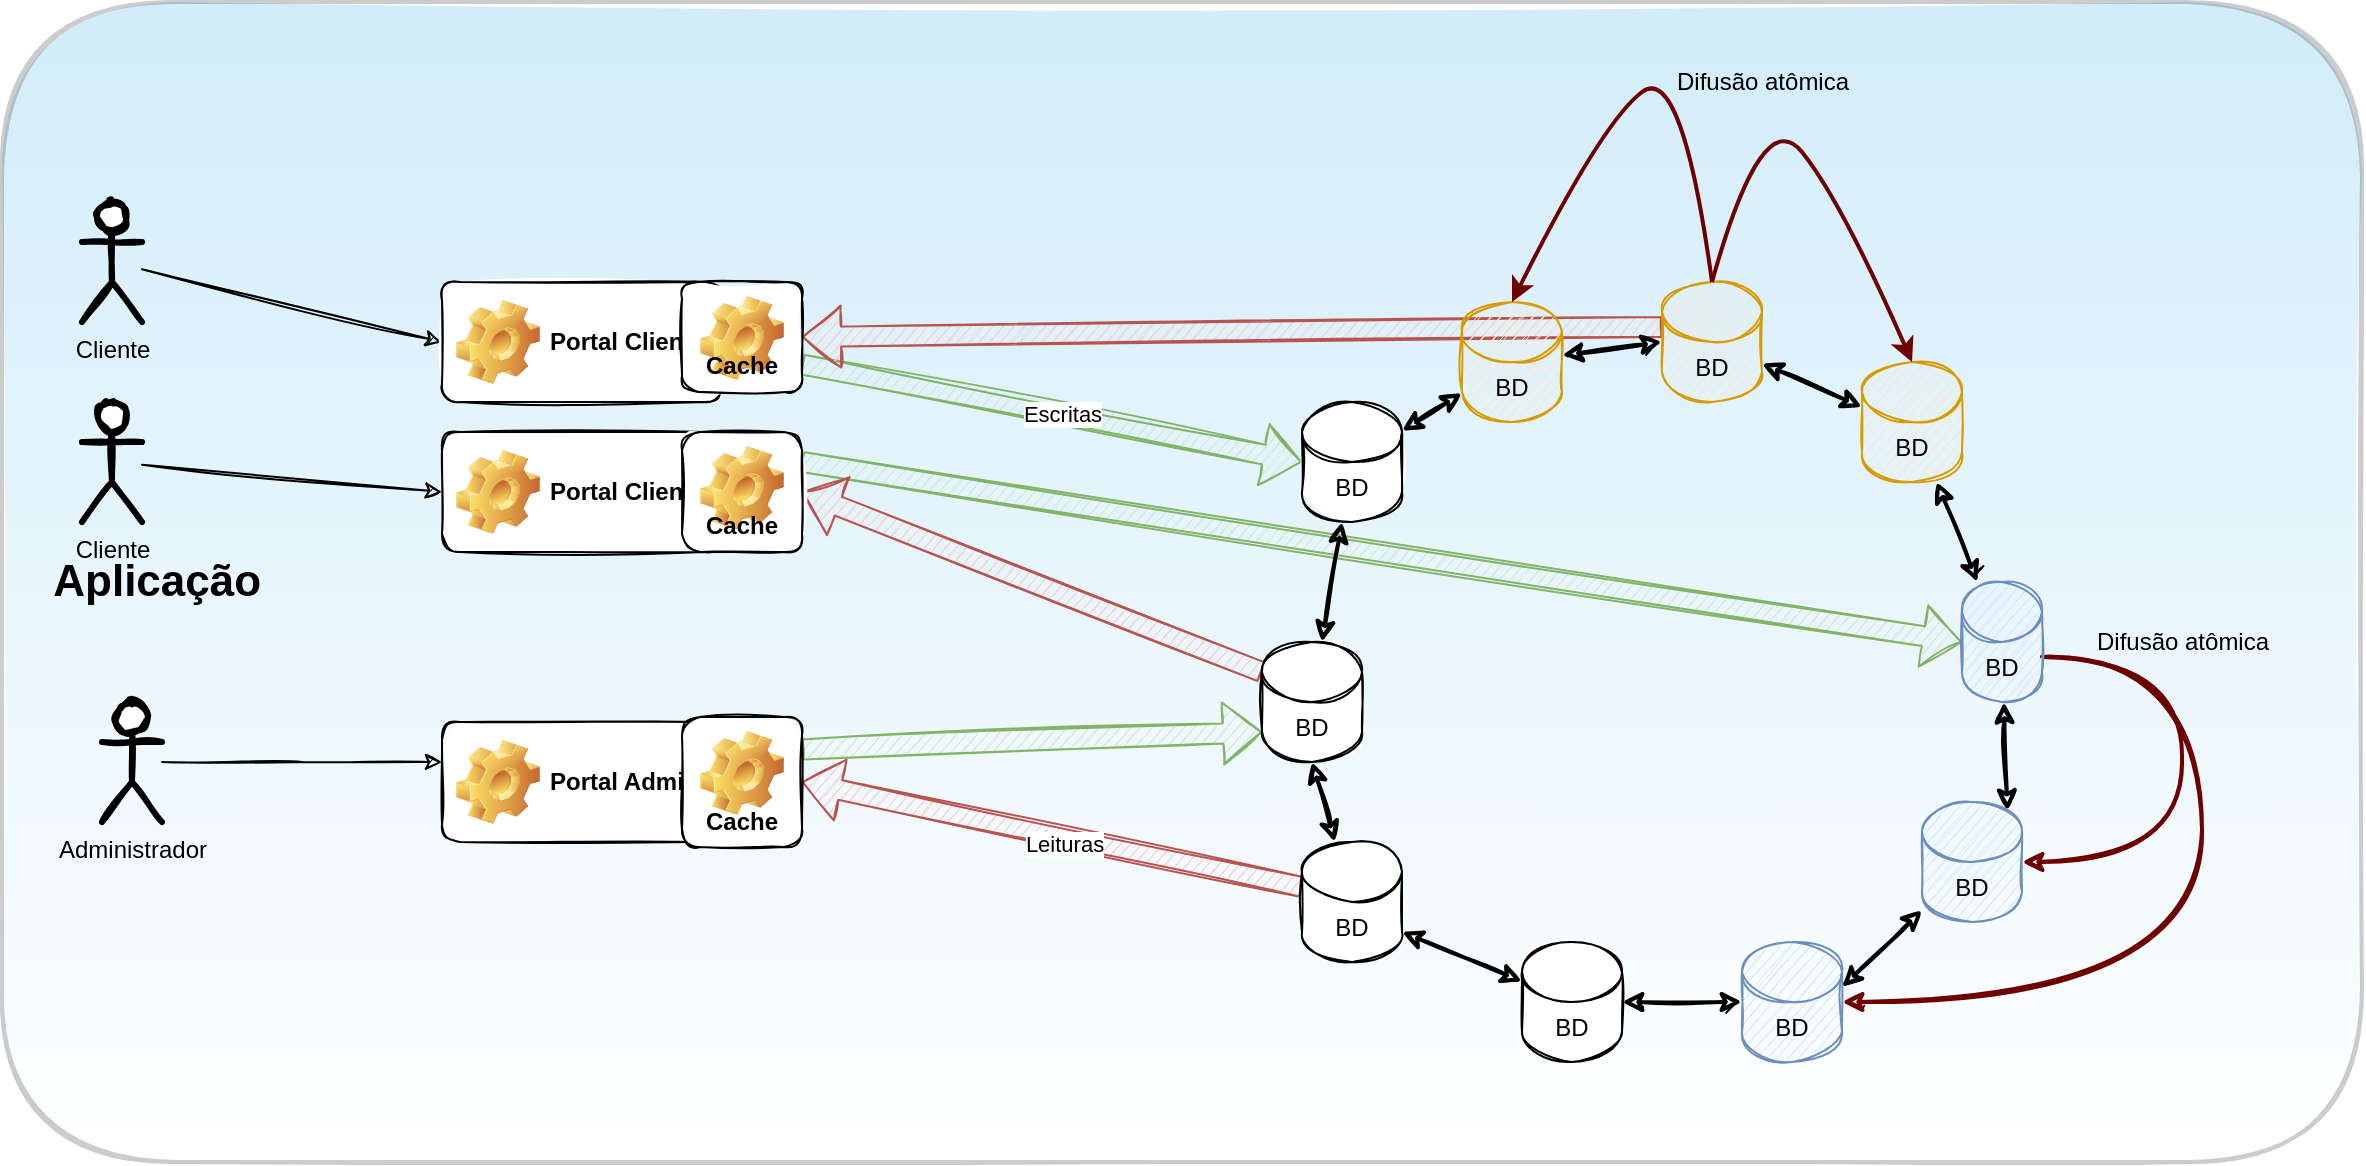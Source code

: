 <mxfile version="15.3.5" type="device" pages="4"><diagram id="hdgojOCVVJl3eMrqO72T" name="completo"><mxGraphModel dx="2916" dy="905" grid="1" gridSize="10" guides="1" tooltips="1" connect="1" arrows="1" fold="1" page="1" pageScale="1" pageWidth="850" pageHeight="1100" math="0" shadow="0"><root><mxCell id="0"/><mxCell id="1" parent="0"/><mxCell id="LrgaLFob0pyDUXB0AyNG-19" value="&lt;font style=&quot;font-size: 22px&quot;&gt;&lt;b&gt;&lt;font style=&quot;font-size: 22px&quot;&gt;&amp;nbsp; &amp;nbsp; Aplicaç&lt;/font&gt;ão&lt;/b&gt;&lt;/font&gt;" style="rounded=1;whiteSpace=wrap;html=1;strokeWidth=2;fillWeight=4;hachureGap=8;hachureAngle=45;fillColor=#1ba1e2;sketch=1;align=left;opacity=20;gradientColor=#ffffff;" parent="1" vertex="1"><mxGeometry x="-20" y="70" width="1180" height="580" as="geometry"/></mxCell><mxCell id="3e9zMVoPMC8U_0uLUMUq-2" value="" style="shape=flexArrow;endArrow=none;startArrow=block;html=1;shadow=0;fillColor=#d5e8d4;entryX=1;entryY=0.25;entryDx=0;entryDy=0;sketch=1;startFill=0;endFill=0;exitX=0;exitY=1;exitDx=0;exitDy=-15;exitPerimeter=0;strokeColor=#82b366;" parent="1" source="-2r42ft4QOshJ8wPF_vK-5" target="LGltgRtj0xYPaXhDmD83-2" edge="1"><mxGeometry width="50" height="50" relative="1" as="geometry"><mxPoint x="620" y="330" as="sourcePoint"/><mxPoint x="500" y="460" as="targetPoint"/></mxGeometry></mxCell><mxCell id="3e9zMVoPMC8U_0uLUMUq-3" value="" style="shape=flexArrow;endArrow=none;startArrow=block;html=1;shadow=0;fillColor=#d5e8d4;sketch=1;startFill=0;endFill=0;exitX=0;exitY=0.5;exitDx=0;exitDy=0;exitPerimeter=0;entryX=1;entryY=0.25;entryDx=0;entryDy=0;strokeColor=#82b366;" parent="1" source="-2r42ft4QOshJ8wPF_vK-9" target="LGltgRtj0xYPaXhDmD83-1" edge="1"><mxGeometry width="50" height="50" relative="1" as="geometry"><mxPoint x="620" y="310" as="sourcePoint"/><mxPoint x="400" y="340" as="targetPoint"/></mxGeometry></mxCell><mxCell id="3e9zMVoPMC8U_0uLUMUq-5" value="" style="shape=flexArrow;endArrow=none;startArrow=block;html=1;shadow=0;fillColor=#d5e8d4;entryX=1;entryY=0.75;entryDx=0;entryDy=0;sketch=1;startFill=0;endFill=0;exitX=0;exitY=0.5;exitDx=0;exitDy=0;exitPerimeter=0;strokeColor=#82b366;" parent="1" source="LrgaLFob0pyDUXB0AyNG-2" target="LrgaLFob0pyDUXB0AyNG-23" edge="1"><mxGeometry width="50" height="50" relative="1" as="geometry"><mxPoint x="620" y="285" as="sourcePoint"/><mxPoint x="500" y="285" as="targetPoint"/></mxGeometry></mxCell><mxCell id="3e9zMVoPMC8U_0uLUMUq-6" value="Escritas" style="edgeLabel;html=1;align=center;verticalAlign=middle;resizable=0;points=[];" parent="3e9zMVoPMC8U_0uLUMUq-5" vertex="1" connectable="0"><mxGeometry x="-0.033" y="-1" relative="1" as="geometry"><mxPoint as="offset"/></mxGeometry></mxCell><mxCell id="LrgaLFob0pyDUXB0AyNG-1" value="BD" style="shape=cylinder3;whiteSpace=wrap;html=1;boundedLbl=1;backgroundOutline=1;size=15;sketch=1;fillColor=#ffe6cc;strokeColor=#d79b00;" parent="1" vertex="1"><mxGeometry x="910" y="250" width="50" height="60" as="geometry"/></mxCell><mxCell id="-2r42ft4QOshJ8wPF_vK-19" style="edgeStyle=none;rounded=0;sketch=1;orthogonalLoop=1;jettySize=auto;html=1;startArrow=classic;startFill=1;strokeWidth=2;" parent="1" source="LrgaLFob0pyDUXB0AyNG-2" target="-2r42ft4QOshJ8wPF_vK-11" edge="1"><mxGeometry relative="1" as="geometry"/></mxCell><mxCell id="LrgaLFob0pyDUXB0AyNG-2" value="BD" style="shape=cylinder3;whiteSpace=wrap;html=1;boundedLbl=1;backgroundOutline=1;size=15;sketch=1;" parent="1" vertex="1"><mxGeometry x="630" y="270" width="50" height="60" as="geometry"/></mxCell><mxCell id="-2r42ft4QOshJ8wPF_vK-16" style="edgeStyle=none;rounded=0;sketch=1;orthogonalLoop=1;jettySize=auto;html=1;entryX=1;entryY=1;entryDx=0;entryDy=-15;entryPerimeter=0;startArrow=classic;startFill=1;strokeWidth=2;" parent="1" source="LrgaLFob0pyDUXB0AyNG-3" target="-2r42ft4QOshJ8wPF_vK-6" edge="1"><mxGeometry relative="1" as="geometry"/></mxCell><mxCell id="LrgaLFob0pyDUXB0AyNG-3" value="BD" style="shape=cylinder3;whiteSpace=wrap;html=1;boundedLbl=1;backgroundOutline=1;size=15;sketch=1;" parent="1" vertex="1"><mxGeometry x="740" y="540" width="50" height="60" as="geometry"/></mxCell><mxCell id="LrgaLFob0pyDUXB0AyNG-15" style="rounded=0;orthogonalLoop=1;jettySize=auto;html=1;entryX=0;entryY=0.5;entryDx=0;entryDy=0;sketch=1;" parent="1" source="LrgaLFob0pyDUXB0AyNG-4" target="LrgaLFob0pyDUXB0AyNG-20" edge="1"><mxGeometry relative="1" as="geometry"><mxPoint x="200" y="270" as="targetPoint"/></mxGeometry></mxCell><mxCell id="LrgaLFob0pyDUXB0AyNG-4" value="Cliente&lt;br&gt;" style="shape=umlActor;verticalLabelPosition=bottom;verticalAlign=top;html=1;outlineConnect=0;sketch=1;strokeWidth=3;" parent="1" vertex="1"><mxGeometry x="20" y="170" width="30" height="60" as="geometry"/></mxCell><mxCell id="LrgaLFob0pyDUXB0AyNG-14" style="edgeStyle=orthogonalEdgeStyle;rounded=0;orthogonalLoop=1;jettySize=auto;html=1;entryX=0;entryY=0.5;entryDx=0;entryDy=0;sketch=1;" parent="1" source="LrgaLFob0pyDUXB0AyNG-11" edge="1"><mxGeometry relative="1" as="geometry"><mxPoint x="200" y="450" as="targetPoint"/></mxGeometry></mxCell><mxCell id="LrgaLFob0pyDUXB0AyNG-11" value="Administrador" style="shape=umlActor;verticalLabelPosition=bottom;verticalAlign=top;html=1;outlineConnect=0;sketch=1;strokeWidth=3;" parent="1" vertex="1"><mxGeometry x="30" y="420" width="30" height="60" as="geometry"/></mxCell><mxCell id="LrgaLFob0pyDUXB0AyNG-27" value="" style="shape=flexArrow;endArrow=classic;startArrow=none;html=1;shadow=0;fillColor=#f8cecc;entryX=1;entryY=0.5;entryDx=0;entryDy=0;sketch=1;startFill=0;exitX=0;exitY=0;exitDx=0;exitDy=22.5;exitPerimeter=0;strokeColor=#b85450;" parent="1" source="-2r42ft4QOshJ8wPF_vK-10" target="LrgaLFob0pyDUXB0AyNG-23" edge="1"><mxGeometry width="50" height="50" relative="1" as="geometry"><mxPoint x="800" y="230" as="sourcePoint"/><mxPoint x="450" y="370" as="targetPoint"/></mxGeometry></mxCell><mxCell id="LGltgRtj0xYPaXhDmD83-3" value="" style="shape=flexArrow;endArrow=classic;startArrow=none;html=1;shadow=0;fillColor=#f8cecc;entryX=1;entryY=0.5;entryDx=0;entryDy=0;sketch=1;startFill=0;exitX=0;exitY=0;exitDx=0;exitDy=15;exitPerimeter=0;strokeColor=#b85450;" parent="1" source="-2r42ft4QOshJ8wPF_vK-5" target="LGltgRtj0xYPaXhDmD83-1" edge="1"><mxGeometry width="50" height="50" relative="1" as="geometry"><mxPoint x="610" y="440" as="sourcePoint"/><mxPoint x="500" y="285" as="targetPoint"/></mxGeometry></mxCell><mxCell id="LGltgRtj0xYPaXhDmD83-4" value="" style="shape=flexArrow;endArrow=classic;startArrow=none;html=1;shadow=0;fillColor=#f8cecc;entryX=1;entryY=0.5;entryDx=0;entryDy=0;sketch=1;startFill=0;exitX=0;exitY=0;exitDx=0;exitDy=22.5;exitPerimeter=0;strokeColor=#b85450;" parent="1" source="-2r42ft4QOshJ8wPF_vK-6" target="LGltgRtj0xYPaXhDmD83-2" edge="1"><mxGeometry width="50" height="50" relative="1" as="geometry"><mxPoint x="610" y="460" as="sourcePoint"/><mxPoint x="500" y="375" as="targetPoint"/></mxGeometry></mxCell><mxCell id="3e9zMVoPMC8U_0uLUMUq-7" value="Leituras" style="edgeLabel;html=1;align=center;verticalAlign=middle;resizable=0;points=[];" parent="LGltgRtj0xYPaXhDmD83-4" vertex="1" connectable="0"><mxGeometry x="-0.054" y="3" relative="1" as="geometry"><mxPoint as="offset"/></mxGeometry></mxCell><mxCell id="-2r42ft4QOshJ8wPF_vK-1" value="Portal Cliente" style="label;whiteSpace=wrap;html=1;image=img/clipart/Gear_128x128.png;sketch=1;" parent="1" vertex="1"><mxGeometry x="200" y="285" width="140" height="60" as="geometry"/></mxCell><mxCell id="-2r42ft4QOshJ8wPF_vK-3" style="edgeStyle=none;rounded=0;orthogonalLoop=1;jettySize=auto;html=1;entryX=0;entryY=0.5;entryDx=0;entryDy=0;sketch=1;" parent="1" source="-2r42ft4QOshJ8wPF_vK-2" target="-2r42ft4QOshJ8wPF_vK-1" edge="1"><mxGeometry relative="1" as="geometry"/></mxCell><mxCell id="-2r42ft4QOshJ8wPF_vK-2" value="Cliente&lt;br&gt;" style="shape=umlActor;verticalLabelPosition=bottom;verticalAlign=top;html=1;outlineConnect=0;sketch=1;strokeWidth=3;" parent="1" vertex="1"><mxGeometry x="20" y="270" width="30" height="60" as="geometry"/></mxCell><mxCell id="LrgaLFob0pyDUXB0AyNG-21" value="Portal Admin" style="label;whiteSpace=wrap;html=1;image=img/clipart/Gear_128x128.png;sketch=1;" parent="1" vertex="1"><mxGeometry x="200" y="430" width="140" height="60" as="geometry"/></mxCell><mxCell id="LrgaLFob0pyDUXB0AyNG-20" value="Portal Cliente" style="label;whiteSpace=wrap;html=1;image=img/clipart/Gear_128x128.png;sketch=1;" parent="1" vertex="1"><mxGeometry x="200" y="210" width="140" height="60" as="geometry"/></mxCell><mxCell id="-2r42ft4QOshJ8wPF_vK-18" style="edgeStyle=none;rounded=0;sketch=1;orthogonalLoop=1;jettySize=auto;html=1;startArrow=classic;startFill=1;strokeWidth=2;" parent="1" source="-2r42ft4QOshJ8wPF_vK-5" target="LrgaLFob0pyDUXB0AyNG-2" edge="1"><mxGeometry relative="1" as="geometry"/></mxCell><mxCell id="-2r42ft4QOshJ8wPF_vK-5" value="BD" style="shape=cylinder3;whiteSpace=wrap;html=1;boundedLbl=1;backgroundOutline=1;size=15;sketch=1;" parent="1" vertex="1"><mxGeometry x="610" y="390" width="50" height="60" as="geometry"/></mxCell><mxCell id="-2r42ft4QOshJ8wPF_vK-17" style="edgeStyle=none;rounded=0;sketch=1;orthogonalLoop=1;jettySize=auto;html=1;entryX=0.5;entryY=1;entryDx=0;entryDy=0;entryPerimeter=0;startArrow=classic;startFill=1;strokeWidth=2;" parent="1" source="-2r42ft4QOshJ8wPF_vK-6" target="-2r42ft4QOshJ8wPF_vK-5" edge="1"><mxGeometry relative="1" as="geometry"/></mxCell><mxCell id="-2r42ft4QOshJ8wPF_vK-6" value="BD" style="shape=cylinder3;whiteSpace=wrap;html=1;boundedLbl=1;backgroundOutline=1;size=15;sketch=1;" parent="1" vertex="1"><mxGeometry x="630" y="490" width="50" height="60" as="geometry"/></mxCell><mxCell id="-2r42ft4QOshJ8wPF_vK-15" style="edgeStyle=none;rounded=0;sketch=1;orthogonalLoop=1;jettySize=auto;html=1;entryX=1;entryY=0.5;entryDx=0;entryDy=0;entryPerimeter=0;startArrow=classic;startFill=1;strokeWidth=2;" parent="1" source="-2r42ft4QOshJ8wPF_vK-7" target="LrgaLFob0pyDUXB0AyNG-3" edge="1"><mxGeometry relative="1" as="geometry"/></mxCell><mxCell id="-2r42ft4QOshJ8wPF_vK-7" value="BD" style="shape=cylinder3;whiteSpace=wrap;html=1;boundedLbl=1;backgroundOutline=1;size=15;sketch=1;fillColor=#dae8fc;strokeColor=#6c8ebf;" parent="1" vertex="1"><mxGeometry x="850" y="540" width="50" height="60" as="geometry"/></mxCell><mxCell id="-2r42ft4QOshJ8wPF_vK-14" style="edgeStyle=none;rounded=0;sketch=1;orthogonalLoop=1;jettySize=auto;html=1;entryX=1;entryY=0;entryDx=0;entryDy=22.5;entryPerimeter=0;startArrow=classic;startFill=1;strokeWidth=2;" parent="1" source="-2r42ft4QOshJ8wPF_vK-8" target="-2r42ft4QOshJ8wPF_vK-7" edge="1"><mxGeometry relative="1" as="geometry"/></mxCell><mxCell id="-2r42ft4QOshJ8wPF_vK-24" style="edgeStyle=orthogonalEdgeStyle;rounded=0;sketch=1;orthogonalLoop=1;jettySize=auto;html=1;entryX=1;entryY=0;entryDx=0;entryDy=37.5;entryPerimeter=0;startArrow=classic;startFill=1;strokeWidth=2;curved=1;fillColor=#a20025;strokeColor=#6F0000;endArrow=none;endFill=0;" parent="1" source="-2r42ft4QOshJ8wPF_vK-8" target="-2r42ft4QOshJ8wPF_vK-9" edge="1"><mxGeometry relative="1" as="geometry"><Array as="points"><mxPoint x="1070" y="500"/><mxPoint x="1070" y="398"/></Array></mxGeometry></mxCell><mxCell id="-2r42ft4QOshJ8wPF_vK-25" style="edgeStyle=orthogonalEdgeStyle;curved=1;rounded=0;sketch=1;orthogonalLoop=1;jettySize=auto;html=1;entryX=1;entryY=0.5;entryDx=0;entryDy=0;entryPerimeter=0;startArrow=none;startFill=0;strokeWidth=2;fillColor=#a20025;strokeColor=#6F0000;exitX=1;exitY=0;exitDx=0;exitDy=37.5;exitPerimeter=0;" parent="1" source="-2r42ft4QOshJ8wPF_vK-9" target="-2r42ft4QOshJ8wPF_vK-7" edge="1"><mxGeometry relative="1" as="geometry"><mxPoint x="1040" y="570" as="sourcePoint"/><Array as="points"><mxPoint x="1080" y="398"/><mxPoint x="1080" y="570"/></Array></mxGeometry></mxCell><mxCell id="-2r42ft4QOshJ8wPF_vK-8" value="BD" style="shape=cylinder3;whiteSpace=wrap;html=1;boundedLbl=1;backgroundOutline=1;size=15;sketch=1;fillColor=#dae8fc;strokeColor=#6c8ebf;" parent="1" vertex="1"><mxGeometry x="940" y="470" width="50" height="60" as="geometry"/></mxCell><mxCell id="-2r42ft4QOshJ8wPF_vK-12" value="" style="edgeStyle=none;rounded=0;sketch=1;orthogonalLoop=1;jettySize=auto;html=1;startArrow=classic;startFill=1;strokeWidth=2;" parent="1" source="-2r42ft4QOshJ8wPF_vK-9" target="LrgaLFob0pyDUXB0AyNG-1" edge="1"><mxGeometry relative="1" as="geometry"/></mxCell><mxCell id="-2r42ft4QOshJ8wPF_vK-13" style="edgeStyle=none;rounded=0;sketch=1;orthogonalLoop=1;jettySize=auto;html=1;entryX=0.855;entryY=0;entryDx=0;entryDy=4.35;entryPerimeter=0;startArrow=classic;startFill=1;strokeWidth=2;" parent="1" source="-2r42ft4QOshJ8wPF_vK-9" target="-2r42ft4QOshJ8wPF_vK-8" edge="1"><mxGeometry relative="1" as="geometry"/></mxCell><mxCell id="-2r42ft4QOshJ8wPF_vK-9" value="BD" style="shape=cylinder3;whiteSpace=wrap;html=1;boundedLbl=1;backgroundOutline=1;size=15;sketch=1;fillColor=#dae8fc;strokeColor=#6c8ebf;" parent="1" vertex="1"><mxGeometry x="960" y="360" width="40" height="60" as="geometry"/></mxCell><mxCell id="-2r42ft4QOshJ8wPF_vK-21" style="edgeStyle=none;rounded=0;sketch=1;orthogonalLoop=1;jettySize=auto;html=1;entryX=0;entryY=0;entryDx=0;entryDy=22.5;entryPerimeter=0;startArrow=classic;startFill=1;strokeWidth=2;" parent="1" source="-2r42ft4QOshJ8wPF_vK-10" target="LrgaLFob0pyDUXB0AyNG-1" edge="1"><mxGeometry relative="1" as="geometry"/></mxCell><mxCell id="-2r42ft4QOshJ8wPF_vK-10" value="BD" style="shape=cylinder3;whiteSpace=wrap;html=1;boundedLbl=1;backgroundOutline=1;size=15;sketch=1;fillColor=#ffe6cc;strokeColor=#d79b00;" parent="1" vertex="1"><mxGeometry x="810" y="210" width="50" height="60" as="geometry"/></mxCell><mxCell id="-2r42ft4QOshJ8wPF_vK-20" style="edgeStyle=none;rounded=0;sketch=1;orthogonalLoop=1;jettySize=auto;html=1;entryX=0;entryY=0.5;entryDx=0;entryDy=0;entryPerimeter=0;startArrow=classic;startFill=1;strokeWidth=2;" parent="1" source="-2r42ft4QOshJ8wPF_vK-11" target="-2r42ft4QOshJ8wPF_vK-10" edge="1"><mxGeometry relative="1" as="geometry"/></mxCell><mxCell id="-2r42ft4QOshJ8wPF_vK-11" value="BD" style="shape=cylinder3;whiteSpace=wrap;html=1;boundedLbl=1;backgroundOutline=1;size=15;sketch=1;fillColor=#ffe6cc;strokeColor=#d79b00;" parent="1" vertex="1"><mxGeometry x="710" y="220" width="50" height="60" as="geometry"/></mxCell><mxCell id="-2r42ft4QOshJ8wPF_vK-22" value="" style="curved=1;endArrow=classic;html=1;strokeWidth=2;entryX=0.5;entryY=0;entryDx=0;entryDy=0;entryPerimeter=0;exitX=0.5;exitY=0;exitDx=0;exitDy=0;exitPerimeter=0;fillColor=#a20025;strokeColor=#6F0000;" parent="1" source="-2r42ft4QOshJ8wPF_vK-10" target="LrgaLFob0pyDUXB0AyNG-1" edge="1"><mxGeometry width="50" height="50" relative="1" as="geometry"><mxPoint x="540" y="440" as="sourcePoint"/><mxPoint x="590" y="390" as="targetPoint"/><Array as="points"><mxPoint x="860" y="120"/><mxPoint x="900" y="170"/></Array></mxGeometry></mxCell><mxCell id="-2r42ft4QOshJ8wPF_vK-23" value="" style="curved=1;endArrow=classic;html=1;strokeWidth=2;entryX=0.5;entryY=0;entryDx=0;entryDy=0;entryPerimeter=0;exitX=0.5;exitY=0;exitDx=0;exitDy=0;exitPerimeter=0;fillColor=#a20025;strokeColor=#6F0000;" parent="1" source="-2r42ft4QOshJ8wPF_vK-10" target="-2r42ft4QOshJ8wPF_vK-11" edge="1"><mxGeometry width="50" height="50" relative="1" as="geometry"><mxPoint x="540" y="440" as="sourcePoint"/><mxPoint x="590" y="390" as="targetPoint"/><Array as="points"><mxPoint x="820" y="100"/><mxPoint x="780" y="130"/></Array></mxGeometry></mxCell><mxCell id="-2r42ft4QOshJ8wPF_vK-26" value="Difusão atômica" style="text;html=1;align=center;verticalAlign=middle;resizable=0;points=[];autosize=1;strokeColor=none;" parent="1" vertex="1"><mxGeometry x="810" y="100" width="100" height="20" as="geometry"/></mxCell><mxCell id="-2r42ft4QOshJ8wPF_vK-27" value="Difusão atômica" style="text;html=1;align=center;verticalAlign=middle;resizable=0;points=[];autosize=1;strokeColor=none;" parent="1" vertex="1"><mxGeometry x="1020" y="380" width="100" height="20" as="geometry"/></mxCell><mxCell id="LrgaLFob0pyDUXB0AyNG-23" value="Cache" style="label;whiteSpace=wrap;html=1;align=center;verticalAlign=bottom;spacingLeft=0;spacingBottom=4;imageAlign=center;imageVerticalAlign=top;image=img/clipart/Gear_128x128.png;sketch=1;" parent="1" vertex="1"><mxGeometry x="320" y="210" width="60" height="55" as="geometry"/></mxCell><mxCell id="LGltgRtj0xYPaXhDmD83-1" value="Cache" style="label;whiteSpace=wrap;html=1;align=center;verticalAlign=bottom;spacingLeft=0;spacingBottom=4;imageAlign=center;imageVerticalAlign=top;image=img/clipart/Gear_128x128.png;sketch=1;" parent="1" vertex="1"><mxGeometry x="320" y="285" width="60" height="60" as="geometry"/></mxCell><mxCell id="LGltgRtj0xYPaXhDmD83-2" value="Cache" style="label;whiteSpace=wrap;html=1;align=center;verticalAlign=bottom;spacingLeft=0;spacingBottom=4;imageAlign=center;imageVerticalAlign=top;image=img/clipart/Gear_128x128.png;sketch=1;" parent="1" vertex="1"><mxGeometry x="320" y="427.5" width="60" height="65" as="geometry"/></mxCell></root></mxGraphModel></diagram><diagram name="Etapa1" id="Bpe_cuDrer6kz-n3c1-h"><mxGraphModel dx="2916" dy="905" grid="1" gridSize="10" guides="1" tooltips="1" connect="1" arrows="1" fold="1" page="1" pageScale="1" pageWidth="850" pageHeight="1100" math="0" shadow="0"><root><mxCell id="bfXqjgWKcLxJd8EXuzQi-0"/><mxCell id="bfXqjgWKcLxJd8EXuzQi-1" parent="bfXqjgWKcLxJd8EXuzQi-0"/><mxCell id="bfXqjgWKcLxJd8EXuzQi-2" value="&lt;font style=&quot;font-size: 22px&quot;&gt;&lt;b&gt;&lt;font style=&quot;font-size: 22px&quot;&gt;&amp;nbsp; &amp;nbsp; Aplicaç&lt;/font&gt;ão&lt;/b&gt;&lt;/font&gt;" style="rounded=1;whiteSpace=wrap;html=1;strokeWidth=2;fillWeight=4;hachureGap=8;hachureAngle=45;fillColor=#1ba1e2;sketch=1;align=left;opacity=20;gradientColor=#ffffff;" parent="bfXqjgWKcLxJd8EXuzQi-1" vertex="1"><mxGeometry x="-20" y="150" width="520" height="420" as="geometry"/></mxCell><mxCell id="bfXqjgWKcLxJd8EXuzQi-3" value="" style="shape=flexArrow;endArrow=none;startArrow=block;html=1;shadow=0;fillColor=#d5e8d4;entryX=1;entryY=0.25;entryDx=0;entryDy=0;sketch=1;startFill=0;endFill=0;exitX=0;exitY=1;exitDx=0;exitDy=-15;exitPerimeter=0;strokeColor=#82b366;" parent="bfXqjgWKcLxJd8EXuzQi-1" source="bfXqjgWKcLxJd8EXuzQi-29" target="bfXqjgWKcLxJd8EXuzQi-19" edge="1"><mxGeometry width="50" height="50" relative="1" as="geometry"><mxPoint x="620" y="330" as="sourcePoint"/><mxPoint x="500" y="460" as="targetPoint"/></mxGeometry></mxCell><mxCell id="bfXqjgWKcLxJd8EXuzQi-4" value="" style="shape=flexArrow;endArrow=none;startArrow=block;html=1;shadow=0;fillColor=#d5e8d4;sketch=1;startFill=0;endFill=0;exitX=0;exitY=0.5;exitDx=0;exitDy=0;exitPerimeter=0;entryX=1;entryY=0.25;entryDx=0;entryDy=0;strokeColor=#82b366;" parent="bfXqjgWKcLxJd8EXuzQi-1" source="bfXqjgWKcLxJd8EXuzQi-40" target="bfXqjgWKcLxJd8EXuzQi-18" edge="1"><mxGeometry width="50" height="50" relative="1" as="geometry"><mxPoint x="620" y="310" as="sourcePoint"/><mxPoint x="400" y="340" as="targetPoint"/></mxGeometry></mxCell><mxCell id="bfXqjgWKcLxJd8EXuzQi-5" value="" style="shape=flexArrow;endArrow=none;startArrow=block;html=1;shadow=0;fillColor=#d5e8d4;entryX=1;entryY=0.75;entryDx=0;entryDy=0;sketch=1;startFill=0;endFill=0;exitX=0;exitY=0.5;exitDx=0;exitDy=0;exitPerimeter=0;strokeColor=#82b366;" parent="bfXqjgWKcLxJd8EXuzQi-1" source="bfXqjgWKcLxJd8EXuzQi-9" target="bfXqjgWKcLxJd8EXuzQi-16" edge="1"><mxGeometry width="50" height="50" relative="1" as="geometry"><mxPoint x="620" y="285" as="sourcePoint"/><mxPoint x="500" y="285" as="targetPoint"/></mxGeometry></mxCell><mxCell id="bfXqjgWKcLxJd8EXuzQi-6" value="Escritas" style="edgeLabel;html=1;align=center;verticalAlign=middle;resizable=0;points=[];" parent="bfXqjgWKcLxJd8EXuzQi-5" vertex="1" connectable="0"><mxGeometry x="-0.033" y="-1" relative="1" as="geometry"><mxPoint as="offset"/></mxGeometry></mxCell><mxCell id="bfXqjgWKcLxJd8EXuzQi-7" value="BD" style="shape=cylinder3;whiteSpace=wrap;html=1;boundedLbl=1;backgroundOutline=1;size=15;sketch=1;fillColor=#ffe6cc;strokeColor=#d79b00;" parent="bfXqjgWKcLxJd8EXuzQi-1" vertex="1"><mxGeometry x="910" y="250" width="50" height="60" as="geometry"/></mxCell><mxCell id="bfXqjgWKcLxJd8EXuzQi-8" style="edgeStyle=none;rounded=0;sketch=1;orthogonalLoop=1;jettySize=auto;html=1;startArrow=classic;startFill=1;strokeWidth=2;" parent="bfXqjgWKcLxJd8EXuzQi-1" source="bfXqjgWKcLxJd8EXuzQi-9" target="bfXqjgWKcLxJd8EXuzQi-44" edge="1"><mxGeometry relative="1" as="geometry"/></mxCell><mxCell id="bfXqjgWKcLxJd8EXuzQi-9" value="BD" style="shape=cylinder3;whiteSpace=wrap;html=1;boundedLbl=1;backgroundOutline=1;size=15;sketch=1;" parent="bfXqjgWKcLxJd8EXuzQi-1" vertex="1"><mxGeometry x="630" y="270" width="50" height="60" as="geometry"/></mxCell><mxCell id="bfXqjgWKcLxJd8EXuzQi-10" style="edgeStyle=none;rounded=0;sketch=1;orthogonalLoop=1;jettySize=auto;html=1;entryX=1;entryY=1;entryDx=0;entryDy=-15;entryPerimeter=0;startArrow=classic;startFill=1;strokeWidth=2;" parent="bfXqjgWKcLxJd8EXuzQi-1" source="bfXqjgWKcLxJd8EXuzQi-11" target="bfXqjgWKcLxJd8EXuzQi-31" edge="1"><mxGeometry relative="1" as="geometry"/></mxCell><mxCell id="bfXqjgWKcLxJd8EXuzQi-11" value="BD" style="shape=cylinder3;whiteSpace=wrap;html=1;boundedLbl=1;backgroundOutline=1;size=15;sketch=1;" parent="bfXqjgWKcLxJd8EXuzQi-1" vertex="1"><mxGeometry x="740" y="540" width="50" height="60" as="geometry"/></mxCell><mxCell id="bfXqjgWKcLxJd8EXuzQi-12" style="rounded=0;orthogonalLoop=1;jettySize=auto;html=1;entryX=0;entryY=0.5;entryDx=0;entryDy=0;sketch=1;" parent="bfXqjgWKcLxJd8EXuzQi-1" source="bfXqjgWKcLxJd8EXuzQi-13" target="bfXqjgWKcLxJd8EXuzQi-27" edge="1"><mxGeometry relative="1" as="geometry"><mxPoint x="200" y="270" as="targetPoint"/></mxGeometry></mxCell><mxCell id="bfXqjgWKcLxJd8EXuzQi-13" value="Cliente&lt;br&gt;" style="shape=umlActor;verticalLabelPosition=bottom;verticalAlign=top;html=1;outlineConnect=0;sketch=1;strokeWidth=3;" parent="bfXqjgWKcLxJd8EXuzQi-1" vertex="1"><mxGeometry x="20" y="170" width="30" height="60" as="geometry"/></mxCell><mxCell id="bfXqjgWKcLxJd8EXuzQi-14" style="edgeStyle=orthogonalEdgeStyle;rounded=0;orthogonalLoop=1;jettySize=auto;html=1;entryX=0;entryY=0.5;entryDx=0;entryDy=0;sketch=1;" parent="bfXqjgWKcLxJd8EXuzQi-1" source="bfXqjgWKcLxJd8EXuzQi-15" edge="1"><mxGeometry relative="1" as="geometry"><mxPoint x="200" y="450" as="targetPoint"/></mxGeometry></mxCell><mxCell id="bfXqjgWKcLxJd8EXuzQi-15" value="Administrador" style="shape=umlActor;verticalLabelPosition=bottom;verticalAlign=top;html=1;outlineConnect=0;sketch=1;strokeWidth=3;" parent="bfXqjgWKcLxJd8EXuzQi-1" vertex="1"><mxGeometry x="30" y="420" width="30" height="60" as="geometry"/></mxCell><mxCell id="bfXqjgWKcLxJd8EXuzQi-17" value="" style="shape=flexArrow;endArrow=classic;startArrow=none;html=1;shadow=0;fillColor=#f8cecc;entryX=1;entryY=0.5;entryDx=0;entryDy=0;sketch=1;startFill=0;exitX=0;exitY=0;exitDx=0;exitDy=22.5;exitPerimeter=0;strokeColor=#b85450;" parent="bfXqjgWKcLxJd8EXuzQi-1" source="bfXqjgWKcLxJd8EXuzQi-42" target="bfXqjgWKcLxJd8EXuzQi-16" edge="1"><mxGeometry width="50" height="50" relative="1" as="geometry"><mxPoint x="800" y="230" as="sourcePoint"/><mxPoint x="450" y="370" as="targetPoint"/></mxGeometry></mxCell><mxCell id="bfXqjgWKcLxJd8EXuzQi-20" value="" style="shape=flexArrow;endArrow=classic;startArrow=none;html=1;shadow=0;fillColor=#f8cecc;entryX=1;entryY=0.5;entryDx=0;entryDy=0;sketch=1;startFill=0;exitX=0;exitY=0;exitDx=0;exitDy=15;exitPerimeter=0;strokeColor=#b85450;" parent="bfXqjgWKcLxJd8EXuzQi-1" source="bfXqjgWKcLxJd8EXuzQi-29" target="bfXqjgWKcLxJd8EXuzQi-18" edge="1"><mxGeometry width="50" height="50" relative="1" as="geometry"><mxPoint x="610" y="440" as="sourcePoint"/><mxPoint x="500" y="285" as="targetPoint"/></mxGeometry></mxCell><mxCell id="bfXqjgWKcLxJd8EXuzQi-21" value="" style="shape=flexArrow;endArrow=classic;startArrow=none;html=1;shadow=0;fillColor=#f8cecc;entryX=1;entryY=0.5;entryDx=0;entryDy=0;sketch=1;startFill=0;exitX=0;exitY=0;exitDx=0;exitDy=22.5;exitPerimeter=0;strokeColor=#b85450;" parent="bfXqjgWKcLxJd8EXuzQi-1" source="bfXqjgWKcLxJd8EXuzQi-31" target="bfXqjgWKcLxJd8EXuzQi-19" edge="1"><mxGeometry width="50" height="50" relative="1" as="geometry"><mxPoint x="610" y="460" as="sourcePoint"/><mxPoint x="500" y="375" as="targetPoint"/></mxGeometry></mxCell><mxCell id="bfXqjgWKcLxJd8EXuzQi-22" value="Leituras" style="edgeLabel;html=1;align=center;verticalAlign=middle;resizable=0;points=[];" parent="bfXqjgWKcLxJd8EXuzQi-21" vertex="1" connectable="0"><mxGeometry x="-0.054" y="3" relative="1" as="geometry"><mxPoint as="offset"/></mxGeometry></mxCell><mxCell id="bfXqjgWKcLxJd8EXuzQi-23" value="Portal Cliente" style="label;whiteSpace=wrap;html=1;image=img/clipart/Gear_128x128.png;sketch=1;" parent="bfXqjgWKcLxJd8EXuzQi-1" vertex="1"><mxGeometry x="200" y="285" width="140" height="60" as="geometry"/></mxCell><mxCell id="bfXqjgWKcLxJd8EXuzQi-24" style="edgeStyle=none;rounded=0;orthogonalLoop=1;jettySize=auto;html=1;entryX=0;entryY=0.5;entryDx=0;entryDy=0;sketch=1;" parent="bfXqjgWKcLxJd8EXuzQi-1" source="bfXqjgWKcLxJd8EXuzQi-25" target="bfXqjgWKcLxJd8EXuzQi-23" edge="1"><mxGeometry relative="1" as="geometry"/></mxCell><mxCell id="bfXqjgWKcLxJd8EXuzQi-25" value="Cliente&lt;br&gt;" style="shape=umlActor;verticalLabelPosition=bottom;verticalAlign=top;html=1;outlineConnect=0;sketch=1;strokeWidth=3;" parent="bfXqjgWKcLxJd8EXuzQi-1" vertex="1"><mxGeometry x="20" y="270" width="30" height="60" as="geometry"/></mxCell><mxCell id="bfXqjgWKcLxJd8EXuzQi-26" value="Portal Admin" style="label;whiteSpace=wrap;html=1;image=img/clipart/Gear_128x128.png;sketch=1;" parent="bfXqjgWKcLxJd8EXuzQi-1" vertex="1"><mxGeometry x="200" y="430" width="140" height="60" as="geometry"/></mxCell><mxCell id="bfXqjgWKcLxJd8EXuzQi-27" value="Portal Cliente" style="label;whiteSpace=wrap;html=1;image=img/clipart/Gear_128x128.png;sketch=1;" parent="bfXqjgWKcLxJd8EXuzQi-1" vertex="1"><mxGeometry x="200" y="210" width="140" height="60" as="geometry"/></mxCell><mxCell id="bfXqjgWKcLxJd8EXuzQi-28" style="edgeStyle=none;rounded=0;sketch=1;orthogonalLoop=1;jettySize=auto;html=1;startArrow=classic;startFill=1;strokeWidth=2;" parent="bfXqjgWKcLxJd8EXuzQi-1" source="bfXqjgWKcLxJd8EXuzQi-29" target="bfXqjgWKcLxJd8EXuzQi-9" edge="1"><mxGeometry relative="1" as="geometry"/></mxCell><mxCell id="bfXqjgWKcLxJd8EXuzQi-29" value="BD" style="shape=cylinder3;whiteSpace=wrap;html=1;boundedLbl=1;backgroundOutline=1;size=15;sketch=1;" parent="bfXqjgWKcLxJd8EXuzQi-1" vertex="1"><mxGeometry x="610" y="390" width="50" height="60" as="geometry"/></mxCell><mxCell id="bfXqjgWKcLxJd8EXuzQi-30" style="edgeStyle=none;rounded=0;sketch=1;orthogonalLoop=1;jettySize=auto;html=1;entryX=0.5;entryY=1;entryDx=0;entryDy=0;entryPerimeter=0;startArrow=classic;startFill=1;strokeWidth=2;" parent="bfXqjgWKcLxJd8EXuzQi-1" source="bfXqjgWKcLxJd8EXuzQi-31" target="bfXqjgWKcLxJd8EXuzQi-29" edge="1"><mxGeometry relative="1" as="geometry"/></mxCell><mxCell id="bfXqjgWKcLxJd8EXuzQi-31" value="BD" style="shape=cylinder3;whiteSpace=wrap;html=1;boundedLbl=1;backgroundOutline=1;size=15;sketch=1;" parent="bfXqjgWKcLxJd8EXuzQi-1" vertex="1"><mxGeometry x="630" y="490" width="50" height="60" as="geometry"/></mxCell><mxCell id="bfXqjgWKcLxJd8EXuzQi-32" style="edgeStyle=none;rounded=0;sketch=1;orthogonalLoop=1;jettySize=auto;html=1;entryX=1;entryY=0.5;entryDx=0;entryDy=0;entryPerimeter=0;startArrow=classic;startFill=1;strokeWidth=2;" parent="bfXqjgWKcLxJd8EXuzQi-1" source="bfXqjgWKcLxJd8EXuzQi-33" target="bfXqjgWKcLxJd8EXuzQi-11" edge="1"><mxGeometry relative="1" as="geometry"/></mxCell><mxCell id="bfXqjgWKcLxJd8EXuzQi-33" value="BD" style="shape=cylinder3;whiteSpace=wrap;html=1;boundedLbl=1;backgroundOutline=1;size=15;sketch=1;fillColor=#dae8fc;strokeColor=#6c8ebf;" parent="bfXqjgWKcLxJd8EXuzQi-1" vertex="1"><mxGeometry x="850" y="540" width="50" height="60" as="geometry"/></mxCell><mxCell id="bfXqjgWKcLxJd8EXuzQi-34" style="edgeStyle=none;rounded=0;sketch=1;orthogonalLoop=1;jettySize=auto;html=1;entryX=1;entryY=0;entryDx=0;entryDy=22.5;entryPerimeter=0;startArrow=classic;startFill=1;strokeWidth=2;" parent="bfXqjgWKcLxJd8EXuzQi-1" source="bfXqjgWKcLxJd8EXuzQi-37" target="bfXqjgWKcLxJd8EXuzQi-33" edge="1"><mxGeometry relative="1" as="geometry"/></mxCell><mxCell id="bfXqjgWKcLxJd8EXuzQi-35" style="edgeStyle=orthogonalEdgeStyle;rounded=0;sketch=1;orthogonalLoop=1;jettySize=auto;html=1;entryX=1;entryY=0;entryDx=0;entryDy=37.5;entryPerimeter=0;startArrow=classic;startFill=1;strokeWidth=2;curved=1;fillColor=#a20025;strokeColor=#6F0000;endArrow=none;endFill=0;" parent="bfXqjgWKcLxJd8EXuzQi-1" source="bfXqjgWKcLxJd8EXuzQi-37" target="bfXqjgWKcLxJd8EXuzQi-40" edge="1"><mxGeometry relative="1" as="geometry"><Array as="points"><mxPoint x="1070" y="500"/><mxPoint x="1070" y="398"/></Array></mxGeometry></mxCell><mxCell id="bfXqjgWKcLxJd8EXuzQi-36" style="edgeStyle=orthogonalEdgeStyle;curved=1;rounded=0;sketch=1;orthogonalLoop=1;jettySize=auto;html=1;entryX=1;entryY=0.5;entryDx=0;entryDy=0;entryPerimeter=0;startArrow=none;startFill=0;strokeWidth=2;fillColor=#a20025;strokeColor=#6F0000;exitX=1;exitY=0;exitDx=0;exitDy=37.5;exitPerimeter=0;" parent="bfXqjgWKcLxJd8EXuzQi-1" source="bfXqjgWKcLxJd8EXuzQi-40" target="bfXqjgWKcLxJd8EXuzQi-33" edge="1"><mxGeometry relative="1" as="geometry"><mxPoint x="1040" y="570" as="sourcePoint"/><Array as="points"><mxPoint x="1080" y="398"/><mxPoint x="1080" y="570"/></Array></mxGeometry></mxCell><mxCell id="bfXqjgWKcLxJd8EXuzQi-37" value="BD" style="shape=cylinder3;whiteSpace=wrap;html=1;boundedLbl=1;backgroundOutline=1;size=15;sketch=1;fillColor=#dae8fc;strokeColor=#6c8ebf;" parent="bfXqjgWKcLxJd8EXuzQi-1" vertex="1"><mxGeometry x="940" y="470" width="50" height="60" as="geometry"/></mxCell><mxCell id="bfXqjgWKcLxJd8EXuzQi-38" value="" style="edgeStyle=none;rounded=0;sketch=1;orthogonalLoop=1;jettySize=auto;html=1;startArrow=classic;startFill=1;strokeWidth=2;" parent="bfXqjgWKcLxJd8EXuzQi-1" source="bfXqjgWKcLxJd8EXuzQi-40" target="bfXqjgWKcLxJd8EXuzQi-7" edge="1"><mxGeometry relative="1" as="geometry"/></mxCell><mxCell id="bfXqjgWKcLxJd8EXuzQi-39" style="edgeStyle=none;rounded=0;sketch=1;orthogonalLoop=1;jettySize=auto;html=1;entryX=0.855;entryY=0;entryDx=0;entryDy=4.35;entryPerimeter=0;startArrow=classic;startFill=1;strokeWidth=2;" parent="bfXqjgWKcLxJd8EXuzQi-1" source="bfXqjgWKcLxJd8EXuzQi-40" target="bfXqjgWKcLxJd8EXuzQi-37" edge="1"><mxGeometry relative="1" as="geometry"/></mxCell><mxCell id="bfXqjgWKcLxJd8EXuzQi-40" value="BD" style="shape=cylinder3;whiteSpace=wrap;html=1;boundedLbl=1;backgroundOutline=1;size=15;sketch=1;fillColor=#dae8fc;strokeColor=#6c8ebf;" parent="bfXqjgWKcLxJd8EXuzQi-1" vertex="1"><mxGeometry x="960" y="360" width="40" height="60" as="geometry"/></mxCell><mxCell id="bfXqjgWKcLxJd8EXuzQi-41" style="edgeStyle=none;rounded=0;sketch=1;orthogonalLoop=1;jettySize=auto;html=1;entryX=0;entryY=0;entryDx=0;entryDy=22.5;entryPerimeter=0;startArrow=classic;startFill=1;strokeWidth=2;" parent="bfXqjgWKcLxJd8EXuzQi-1" source="bfXqjgWKcLxJd8EXuzQi-42" target="bfXqjgWKcLxJd8EXuzQi-7" edge="1"><mxGeometry relative="1" as="geometry"/></mxCell><mxCell id="bfXqjgWKcLxJd8EXuzQi-42" value="BD" style="shape=cylinder3;whiteSpace=wrap;html=1;boundedLbl=1;backgroundOutline=1;size=15;sketch=1;fillColor=#ffe6cc;strokeColor=#d79b00;" parent="bfXqjgWKcLxJd8EXuzQi-1" vertex="1"><mxGeometry x="810" y="210" width="50" height="60" as="geometry"/></mxCell><mxCell id="bfXqjgWKcLxJd8EXuzQi-43" style="edgeStyle=none;rounded=0;sketch=1;orthogonalLoop=1;jettySize=auto;html=1;entryX=0;entryY=0.5;entryDx=0;entryDy=0;entryPerimeter=0;startArrow=classic;startFill=1;strokeWidth=2;" parent="bfXqjgWKcLxJd8EXuzQi-1" source="bfXqjgWKcLxJd8EXuzQi-44" target="bfXqjgWKcLxJd8EXuzQi-42" edge="1"><mxGeometry relative="1" as="geometry"/></mxCell><mxCell id="bfXqjgWKcLxJd8EXuzQi-44" value="BD" style="shape=cylinder3;whiteSpace=wrap;html=1;boundedLbl=1;backgroundOutline=1;size=15;sketch=1;fillColor=#ffe6cc;strokeColor=#d79b00;" parent="bfXqjgWKcLxJd8EXuzQi-1" vertex="1"><mxGeometry x="710" y="220" width="50" height="60" as="geometry"/></mxCell><mxCell id="bfXqjgWKcLxJd8EXuzQi-45" value="" style="curved=1;endArrow=classic;html=1;strokeWidth=2;entryX=0.5;entryY=0;entryDx=0;entryDy=0;entryPerimeter=0;exitX=0.5;exitY=0;exitDx=0;exitDy=0;exitPerimeter=0;fillColor=#a20025;strokeColor=#6F0000;" parent="bfXqjgWKcLxJd8EXuzQi-1" source="bfXqjgWKcLxJd8EXuzQi-42" target="bfXqjgWKcLxJd8EXuzQi-7" edge="1"><mxGeometry width="50" height="50" relative="1" as="geometry"><mxPoint x="540" y="440" as="sourcePoint"/><mxPoint x="590" y="390" as="targetPoint"/><Array as="points"><mxPoint x="860" y="120"/><mxPoint x="900" y="170"/></Array></mxGeometry></mxCell><mxCell id="bfXqjgWKcLxJd8EXuzQi-46" value="" style="curved=1;endArrow=classic;html=1;strokeWidth=2;entryX=0.5;entryY=0;entryDx=0;entryDy=0;entryPerimeter=0;exitX=0.5;exitY=0;exitDx=0;exitDy=0;exitPerimeter=0;fillColor=#a20025;strokeColor=#6F0000;" parent="bfXqjgWKcLxJd8EXuzQi-1" source="bfXqjgWKcLxJd8EXuzQi-42" target="bfXqjgWKcLxJd8EXuzQi-44" edge="1"><mxGeometry width="50" height="50" relative="1" as="geometry"><mxPoint x="540" y="440" as="sourcePoint"/><mxPoint x="590" y="390" as="targetPoint"/><Array as="points"><mxPoint x="820" y="100"/><mxPoint x="780" y="130"/></Array></mxGeometry></mxCell><mxCell id="bfXqjgWKcLxJd8EXuzQi-47" value="Difusão atômica" style="text;html=1;align=center;verticalAlign=middle;resizable=0;points=[];autosize=1;strokeColor=none;" parent="bfXqjgWKcLxJd8EXuzQi-1" vertex="1"><mxGeometry x="810" y="100" width="100" height="20" as="geometry"/></mxCell><mxCell id="bfXqjgWKcLxJd8EXuzQi-48" value="Difusão atômica" style="text;html=1;align=center;verticalAlign=middle;resizable=0;points=[];autosize=1;strokeColor=none;" parent="bfXqjgWKcLxJd8EXuzQi-1" vertex="1"><mxGeometry x="1020" y="380" width="100" height="20" as="geometry"/></mxCell><mxCell id="bfXqjgWKcLxJd8EXuzQi-53" value="" style="rounded=1;whiteSpace=wrap;html=1;strokeWidth=3;gradientColor=#ffffff;fillColor=#FFFFFF;opacity=90;strokeColor=none;" parent="bfXqjgWKcLxJd8EXuzQi-1" vertex="1"><mxGeometry x="500" y="60" width="653" height="590" as="geometry"/></mxCell><mxCell id="4MAFv9IF74vzoEgh9CQx-0" value="" style="shape=flexArrow;endArrow=classic;startArrow=classic;html=1;endWidth=48;endSize=9;width=50;fillColor=#ffffff;" parent="bfXqjgWKcLxJd8EXuzQi-1" edge="1"><mxGeometry width="100" height="100" relative="1" as="geometry"><mxPoint x="455" y="220" as="sourcePoint"/><mxPoint x="455" y="500" as="targetPoint"/></mxGeometry></mxCell><mxCell id="4MAFv9IF74vzoEgh9CQx-1" value="&lt;span style=&quot;font-size: 11px ; background-color: rgb(255 , 255 , 255)&quot;&gt;barramento pubsub&lt;/span&gt;" style="text;html=1;align=center;verticalAlign=middle;resizable=0;points=[];autosize=1;strokeColor=none;rotation=-90;" parent="bfXqjgWKcLxJd8EXuzQi-1" vertex="1"><mxGeometry x="400" y="350" width="110" height="20" as="geometry"/></mxCell><mxCell id="bfXqjgWKcLxJd8EXuzQi-16" value="Cache" style="label;whiteSpace=wrap;html=1;align=center;verticalAlign=bottom;spacingLeft=0;spacingBottom=4;imageAlign=center;imageVerticalAlign=top;image=img/clipart/Gear_128x128.png;sketch=1;" parent="bfXqjgWKcLxJd8EXuzQi-1" vertex="1"><mxGeometry x="330" y="210" width="60" height="55" as="geometry"/></mxCell><mxCell id="bfXqjgWKcLxJd8EXuzQi-18" value="Cache" style="label;whiteSpace=wrap;html=1;align=center;verticalAlign=bottom;spacingLeft=0;spacingBottom=4;imageAlign=center;imageVerticalAlign=top;image=img/clipart/Gear_128x128.png;sketch=1;" parent="bfXqjgWKcLxJd8EXuzQi-1" vertex="1"><mxGeometry x="330" y="285" width="60" height="60" as="geometry"/></mxCell><mxCell id="bfXqjgWKcLxJd8EXuzQi-19" value="Cache" style="label;whiteSpace=wrap;html=1;align=center;verticalAlign=bottom;spacingLeft=0;spacingBottom=4;imageAlign=center;imageVerticalAlign=top;image=img/clipart/Gear_128x128.png;sketch=1;" parent="bfXqjgWKcLxJd8EXuzQi-1" vertex="1"><mxGeometry x="330" y="430" width="60" height="65" as="geometry"/></mxCell></root></mxGraphModel></diagram><diagram name="Etapa2" id="s5hg0SrX5q0b-L5Z1mGc"><mxGraphModel dx="2916" dy="905" grid="1" gridSize="10" guides="1" tooltips="1" connect="1" arrows="1" fold="1" page="1" pageScale="1" pageWidth="850" pageHeight="1100" math="0" shadow="0"><root><mxCell id="UCaooViOQQLU9Wm74AaN-0"/><mxCell id="UCaooViOQQLU9Wm74AaN-1" parent="UCaooViOQQLU9Wm74AaN-0"/><mxCell id="UCaooViOQQLU9Wm74AaN-2" value="&lt;font style=&quot;font-size: 22px&quot;&gt;&lt;b&gt;&lt;font style=&quot;font-size: 22px&quot;&gt;&amp;nbsp; &amp;nbsp; Aplicaç&lt;/font&gt;ão&lt;/b&gt;&lt;/font&gt;" style="rounded=1;whiteSpace=wrap;html=1;strokeWidth=2;fillWeight=4;hachureGap=8;hachureAngle=45;fillColor=#1ba1e2;sketch=1;align=left;opacity=40;gradientColor=#ffffff;" parent="UCaooViOQQLU9Wm74AaN-1" vertex="1"><mxGeometry x="-30" y="150" width="1050" height="460" as="geometry"/></mxCell><mxCell id="UCaooViOQQLU9Wm74AaN-3" value="" style="shape=flexArrow;endArrow=none;startArrow=block;html=1;shadow=0;fillColor=#d5e8d4;entryX=1;entryY=0.25;entryDx=0;entryDy=0;sketch=1;startFill=0;endFill=0;strokeColor=#82b366;" parent="UCaooViOQQLU9Wm74AaN-1" target="UCaooViOQQLU9Wm74AaN-19" edge="1"><mxGeometry width="50" height="50" relative="1" as="geometry"><mxPoint x="950" y="400" as="sourcePoint"/><mxPoint x="500" y="460" as="targetPoint"/></mxGeometry></mxCell><mxCell id="UCaooViOQQLU9Wm74AaN-4" value="" style="shape=flexArrow;endArrow=none;startArrow=block;html=1;shadow=0;fillColor=#d5e8d4;sketch=1;startFill=0;endFill=0;exitX=0;exitY=1;exitDx=0;exitDy=-15;exitPerimeter=0;entryX=1;entryY=0.25;entryDx=0;entryDy=0;strokeColor=#82b366;" parent="UCaooViOQQLU9Wm74AaN-1" source="UCaooViOQQLU9Wm74AaN-9" target="UCaooViOQQLU9Wm74AaN-18" edge="1"><mxGeometry width="50" height="50" relative="1" as="geometry"><mxPoint x="620" y="310" as="sourcePoint"/><mxPoint x="400" y="340" as="targetPoint"/></mxGeometry></mxCell><mxCell id="UCaooViOQQLU9Wm74AaN-5" value="" style="shape=flexArrow;endArrow=none;startArrow=block;html=1;shadow=0;fillColor=#d5e8d4;entryX=1;entryY=0.75;entryDx=0;entryDy=0;sketch=1;startFill=0;endFill=0;exitX=0;exitY=0.5;exitDx=0;exitDy=0;exitPerimeter=0;strokeColor=#82b366;" parent="UCaooViOQQLU9Wm74AaN-1" source="UCaooViOQQLU9Wm74AaN-9" target="UCaooViOQQLU9Wm74AaN-16" edge="1"><mxGeometry width="50" height="50" relative="1" as="geometry"><mxPoint x="620" y="285" as="sourcePoint"/><mxPoint x="500" y="285" as="targetPoint"/></mxGeometry></mxCell><mxCell id="UCaooViOQQLU9Wm74AaN-6" value="Escritas" style="edgeLabel;html=1;align=center;verticalAlign=middle;resizable=0;points=[];" parent="UCaooViOQQLU9Wm74AaN-5" vertex="1" connectable="0"><mxGeometry x="-0.033" y="-1" relative="1" as="geometry"><mxPoint as="offset"/></mxGeometry></mxCell><mxCell id="UCaooViOQQLU9Wm74AaN-11" value="BD" style="shape=cylinder3;whiteSpace=wrap;html=1;boundedLbl=1;backgroundOutline=1;size=15;sketch=1;" parent="UCaooViOQQLU9Wm74AaN-1" vertex="1"><mxGeometry x="740" y="540" width="50" height="60" as="geometry"/></mxCell><mxCell id="UCaooViOQQLU9Wm74AaN-12" style="rounded=0;orthogonalLoop=1;jettySize=auto;html=1;entryX=0;entryY=0.5;entryDx=0;entryDy=0;sketch=1;" parent="UCaooViOQQLU9Wm74AaN-1" source="UCaooViOQQLU9Wm74AaN-13" target="UCaooViOQQLU9Wm74AaN-27" edge="1"><mxGeometry relative="1" as="geometry"><mxPoint x="200" y="270" as="targetPoint"/></mxGeometry></mxCell><mxCell id="UCaooViOQQLU9Wm74AaN-13" value="Cliente&lt;br&gt;" style="shape=umlActor;verticalLabelPosition=bottom;verticalAlign=top;html=1;outlineConnect=0;sketch=1;strokeWidth=3;" parent="UCaooViOQQLU9Wm74AaN-1" vertex="1"><mxGeometry x="20" y="170" width="30" height="60" as="geometry"/></mxCell><mxCell id="UCaooViOQQLU9Wm74AaN-14" style="edgeStyle=orthogonalEdgeStyle;rounded=0;orthogonalLoop=1;jettySize=auto;html=1;entryX=0;entryY=0.5;entryDx=0;entryDy=0;sketch=1;" parent="UCaooViOQQLU9Wm74AaN-1" source="UCaooViOQQLU9Wm74AaN-15" edge="1"><mxGeometry relative="1" as="geometry"><mxPoint x="200" y="450" as="targetPoint"/></mxGeometry></mxCell><mxCell id="UCaooViOQQLU9Wm74AaN-15" value="Administrador" style="shape=umlActor;verticalLabelPosition=bottom;verticalAlign=top;html=1;outlineConnect=0;sketch=1;strokeWidth=3;" parent="UCaooViOQQLU9Wm74AaN-1" vertex="1"><mxGeometry x="30" y="420" width="30" height="60" as="geometry"/></mxCell><mxCell id="UCaooViOQQLU9Wm74AaN-17" value="" style="shape=flexArrow;endArrow=classic;startArrow=none;html=1;shadow=0;fillColor=#f8cecc;entryX=1;entryY=0.5;entryDx=0;entryDy=0;sketch=1;startFill=0;strokeColor=#b85450;" parent="UCaooViOQQLU9Wm74AaN-1" target="UCaooViOQQLU9Wm74AaN-16" edge="1"><mxGeometry width="50" height="50" relative="1" as="geometry"><mxPoint x="910" y="280" as="sourcePoint"/><mxPoint x="450" y="370" as="targetPoint"/></mxGeometry></mxCell><mxCell id="UCaooViOQQLU9Wm74AaN-20" value="" style="shape=flexArrow;endArrow=classic;startArrow=none;html=1;shadow=0;fillColor=#f8cecc;entryX=1;entryY=0.5;entryDx=0;entryDy=0;sketch=1;startFill=0;strokeColor=#b85450;" parent="UCaooViOQQLU9Wm74AaN-1" target="UCaooViOQQLU9Wm74AaN-18" edge="1"><mxGeometry width="50" height="50" relative="1" as="geometry"><mxPoint x="950" y="390" as="sourcePoint"/><mxPoint x="500" y="285" as="targetPoint"/></mxGeometry></mxCell><mxCell id="UCaooViOQQLU9Wm74AaN-21" value="" style="shape=flexArrow;endArrow=classic;startArrow=none;html=1;shadow=0;fillColor=#f8cecc;entryX=1;entryY=0.5;entryDx=0;entryDy=0;sketch=1;startFill=0;exitX=0;exitY=0;exitDx=0;exitDy=22.5;exitPerimeter=0;strokeColor=#b85450;" parent="UCaooViOQQLU9Wm74AaN-1" source="UCaooViOQQLU9Wm74AaN-11" target="UCaooViOQQLU9Wm74AaN-19" edge="1"><mxGeometry width="50" height="50" relative="1" as="geometry"><mxPoint x="630" y="512.5" as="sourcePoint"/><mxPoint x="500" y="375" as="targetPoint"/></mxGeometry></mxCell><mxCell id="UCaooViOQQLU9Wm74AaN-22" value="Leituras" style="edgeLabel;html=1;align=center;verticalAlign=middle;resizable=0;points=[];" parent="UCaooViOQQLU9Wm74AaN-21" vertex="1" connectable="0"><mxGeometry x="-0.054" y="3" relative="1" as="geometry"><mxPoint as="offset"/></mxGeometry></mxCell><mxCell id="UCaooViOQQLU9Wm74AaN-23" value="Portal Cliente" style="label;whiteSpace=wrap;html=1;image=img/clipart/Gear_128x128.png;sketch=1;" parent="UCaooViOQQLU9Wm74AaN-1" vertex="1"><mxGeometry x="200" y="285" width="140" height="60" as="geometry"/></mxCell><mxCell id="UCaooViOQQLU9Wm74AaN-24" style="edgeStyle=none;rounded=0;orthogonalLoop=1;jettySize=auto;html=1;entryX=0;entryY=0.5;entryDx=0;entryDy=0;sketch=1;" parent="UCaooViOQQLU9Wm74AaN-1" source="UCaooViOQQLU9Wm74AaN-25" target="UCaooViOQQLU9Wm74AaN-23" edge="1"><mxGeometry relative="1" as="geometry"/></mxCell><mxCell id="UCaooViOQQLU9Wm74AaN-25" value="Cliente&lt;br&gt;" style="shape=umlActor;verticalLabelPosition=bottom;verticalAlign=top;html=1;outlineConnect=0;sketch=1;strokeWidth=3;" parent="UCaooViOQQLU9Wm74AaN-1" vertex="1"><mxGeometry x="20" y="270" width="30" height="60" as="geometry"/></mxCell><mxCell id="UCaooViOQQLU9Wm74AaN-26" value="Portal Admin" style="label;whiteSpace=wrap;html=1;image=img/clipart/Gear_128x128.png;sketch=1;" parent="UCaooViOQQLU9Wm74AaN-1" vertex="1"><mxGeometry x="200" y="430" width="140" height="60" as="geometry"/></mxCell><mxCell id="UCaooViOQQLU9Wm74AaN-27" value="Portal Cliente" style="label;whiteSpace=wrap;html=1;image=img/clipart/Gear_128x128.png;sketch=1;" parent="UCaooViOQQLU9Wm74AaN-1" vertex="1"><mxGeometry x="200" y="210" width="140" height="60" as="geometry"/></mxCell><mxCell id="UCaooViOQQLU9Wm74AaN-28" style="edgeStyle=none;rounded=0;sketch=1;orthogonalLoop=1;jettySize=auto;html=1;startArrow=classic;startFill=1;strokeWidth=2;exitX=0.145;exitY=0;exitDx=0;exitDy=4.35;exitPerimeter=0;" parent="UCaooViOQQLU9Wm74AaN-1" source="UCaooViOQQLU9Wm74AaN-11" target="UCaooViOQQLU9Wm74AaN-9" edge="1"><mxGeometry relative="1" as="geometry"><mxPoint x="640" y="390" as="sourcePoint"/></mxGeometry></mxCell><mxCell id="UCaooViOQQLU9Wm74AaN-38" value="" style="edgeStyle=none;rounded=0;sketch=1;orthogonalLoop=1;jettySize=auto;html=1;startArrow=classic;startFill=1;strokeWidth=2;" parent="UCaooViOQQLU9Wm74AaN-1" source="UCaooViOQQLU9Wm74AaN-40" target="UCaooViOQQLU9Wm74AaN-7" edge="1"><mxGeometry relative="1" as="geometry"/></mxCell><mxCell id="UCaooViOQQLU9Wm74AaN-39" style="edgeStyle=none;rounded=0;sketch=1;orthogonalLoop=1;jettySize=auto;html=1;entryX=1;entryY=0.5;entryDx=0;entryDy=0;entryPerimeter=0;startArrow=classic;startFill=1;strokeWidth=2;" parent="UCaooViOQQLU9Wm74AaN-1" source="UCaooViOQQLU9Wm74AaN-40" target="UCaooViOQQLU9Wm74AaN-11" edge="1"><mxGeometry relative="1" as="geometry"><mxPoint x="982.75" y="474.35" as="targetPoint"/></mxGeometry></mxCell><mxCell id="UCaooViOQQLU9Wm74AaN-41" style="edgeStyle=none;rounded=0;sketch=1;orthogonalLoop=1;jettySize=auto;html=1;entryX=0;entryY=0;entryDx=0;entryDy=22.5;entryPerimeter=0;startArrow=classic;startFill=1;strokeWidth=2;exitX=1;exitY=0;exitDx=0;exitDy=22.5;exitPerimeter=0;" parent="UCaooViOQQLU9Wm74AaN-1" source="UCaooViOQQLU9Wm74AaN-9" target="UCaooViOQQLU9Wm74AaN-7" edge="1"><mxGeometry relative="1" as="geometry"><mxPoint x="690" y="280" as="sourcePoint"/></mxGeometry></mxCell><mxCell id="UCaooViOQQLU9Wm74AaN-7" value="BD" style="shape=cylinder3;whiteSpace=wrap;html=1;boundedLbl=1;backgroundOutline=1;size=15;sketch=1;fillColor=#ffe6cc;strokeColor=#d79b00;" parent="UCaooViOQQLU9Wm74AaN-1" vertex="1"><mxGeometry x="910" y="250" width="50" height="60" as="geometry"/></mxCell><mxCell id="UCaooViOQQLU9Wm74AaN-9" value="BD" style="shape=cylinder3;whiteSpace=wrap;html=1;boundedLbl=1;backgroundOutline=1;size=15;sketch=1;fillColor=#f5f5f5;strokeColor=#666666;fontColor=#333333;" parent="UCaooViOQQLU9Wm74AaN-1" vertex="1"><mxGeometry x="630" y="270" width="50" height="60" as="geometry"/></mxCell><mxCell id="UCaooViOQQLU9Wm74AaN-40" value="BD" style="shape=cylinder3;whiteSpace=wrap;html=1;boundedLbl=1;backgroundOutline=1;size=15;sketch=1;fillColor=#dae8fc;strokeColor=#6c8ebf;" parent="UCaooViOQQLU9Wm74AaN-1" vertex="1"><mxGeometry x="960" y="360" width="40" height="60" as="geometry"/></mxCell><mxCell id="UCaooViOQQLU9Wm74AaN-16" value="Cache" style="label;whiteSpace=wrap;html=1;align=center;verticalAlign=bottom;spacingLeft=0;spacingBottom=4;imageAlign=center;imageVerticalAlign=top;image=img/clipart/Gear_128x128.png;sketch=1;" parent="UCaooViOQQLU9Wm74AaN-1" vertex="1"><mxGeometry x="330" y="210" width="60" height="55" as="geometry"/></mxCell><mxCell id="UCaooViOQQLU9Wm74AaN-18" value="Cache" style="label;whiteSpace=wrap;html=1;align=center;verticalAlign=bottom;spacingLeft=0;spacingBottom=4;imageAlign=center;imageVerticalAlign=top;image=img/clipart/Gear_128x128.png;sketch=1;" parent="UCaooViOQQLU9Wm74AaN-1" vertex="1"><mxGeometry x="330" y="285" width="60" height="60" as="geometry"/></mxCell><mxCell id="UCaooViOQQLU9Wm74AaN-19" value="Cache" style="label;whiteSpace=wrap;html=1;align=center;verticalAlign=bottom;spacingLeft=0;spacingBottom=4;imageAlign=center;imageVerticalAlign=top;image=img/clipart/Gear_128x128.png;sketch=1;" parent="UCaooViOQQLU9Wm74AaN-1" vertex="1"><mxGeometry x="330" y="430" width="60" height="65" as="geometry"/></mxCell></root></mxGraphModel></diagram><diagram name="simplificado" id="bIroYXrPY45SUnfdWXeP"><mxGraphModel dx="2916" dy="905" grid="1" gridSize="10" guides="1" tooltips="1" connect="1" arrows="1" fold="1" page="1" pageScale="1" pageWidth="850" pageHeight="1100" math="0" shadow="0"><root><mxCell id="fn38TGWemmLw59qhWNtr-0"/><mxCell id="fn38TGWemmLw59qhWNtr-1" parent="fn38TGWemmLw59qhWNtr-0"/><mxCell id="ERWFfurHfjDBeXdzyZq1-0" value="" style="shape=flexArrow;endArrow=none;startArrow=block;html=1;shadow=0;fillColor=#ffffff;sketch=1;startFill=0;endFill=0;edgeStyle=orthogonalEdgeStyle;elbow=vertical;exitX=1;exitY=0.5;exitDx=0;exitDy=0;exitPerimeter=0;" edge="1" parent="fn38TGWemmLw59qhWNtr-1" target="fn38TGWemmLw59qhWNtr-28"><mxGeometry width="50" height="50" relative="1" as="geometry"><mxPoint x="390" y="482.5" as="sourcePoint"/><mxPoint x="920" y="300" as="targetPoint"/><Array as="points"><mxPoint x="960" y="483"/><mxPoint x="960" y="292"/><mxPoint x="890" y="292"/><mxPoint x="890" y="300"/></Array></mxGeometry></mxCell><mxCell id="fn38TGWemmLw59qhWNtr-2" value="&lt;font style=&quot;font-size: 22px&quot;&gt;&lt;b&gt;&lt;font style=&quot;font-size: 22px&quot;&gt;&amp;nbsp; &amp;nbsp; Aplicaç&lt;/font&gt;ão&lt;/b&gt;&lt;/font&gt;" style="rounded=1;whiteSpace=wrap;html=1;strokeWidth=2;fillWeight=4;hachureGap=8;hachureAngle=45;fillColor=#1ba1e2;sketch=1;align=left;gradientColor=#ffffff;" parent="fn38TGWemmLw59qhWNtr-1" vertex="1"><mxGeometry y="100" width="1000" height="470" as="geometry"/></mxCell><mxCell id="xQr3GwXfPHnazDHm9-sj-3" value="Portal Admin" style="label;whiteSpace=wrap;html=1;image=img/clipart/Gear_128x128.png;sketch=1;" parent="fn38TGWemmLw59qhWNtr-1" vertex="1"><mxGeometry x="235" y="420" width="210" height="130" as="geometry"/></mxCell><mxCell id="xQr3GwXfPHnazDHm9-sj-2" value="Portal Admin" style="label;whiteSpace=wrap;html=1;image=img/clipart/Gear_128x128.png;sketch=1;" parent="fn38TGWemmLw59qhWNtr-1" vertex="1"><mxGeometry x="215" y="400" width="210" height="130" as="geometry"/></mxCell><mxCell id="xQr3GwXfPHnazDHm9-sj-1" value="Portal Cliente" style="label;whiteSpace=wrap;html=1;image=img/clipart/Gear_128x128.png;sketch=1;" parent="fn38TGWemmLw59qhWNtr-1" vertex="1"><mxGeometry x="235" y="185" width="210" height="130" as="geometry"/></mxCell><mxCell id="xQr3GwXfPHnazDHm9-sj-0" value="Portal Cliente" style="label;whiteSpace=wrap;html=1;image=img/clipart/Gear_128x128.png;sketch=1;" parent="fn38TGWemmLw59qhWNtr-1" vertex="1"><mxGeometry x="215" y="205" width="210" height="130" as="geometry"/></mxCell><mxCell id="fn38TGWemmLw59qhWNtr-10" style="edgeStyle=orthogonalEdgeStyle;rounded=0;orthogonalLoop=1;jettySize=auto;html=1;entryX=0;entryY=0.5;entryDx=0;entryDy=0;sketch=1;" parent="fn38TGWemmLw59qhWNtr-1" source="fn38TGWemmLw59qhWNtr-11" edge="1"><mxGeometry relative="1" as="geometry"><mxPoint x="200" y="270" as="targetPoint"/></mxGeometry></mxCell><mxCell id="fn38TGWemmLw59qhWNtr-11" value="Cliente&lt;br&gt;" style="shape=umlActor;verticalLabelPosition=bottom;verticalAlign=top;html=1;outlineConnect=0;sketch=1;strokeWidth=3;" parent="fn38TGWemmLw59qhWNtr-1" vertex="1"><mxGeometry x="30" y="240" width="30" height="60" as="geometry"/></mxCell><mxCell id="fn38TGWemmLw59qhWNtr-12" style="edgeStyle=orthogonalEdgeStyle;rounded=0;orthogonalLoop=1;jettySize=auto;html=1;entryX=0;entryY=0.5;entryDx=0;entryDy=0;sketch=1;" parent="fn38TGWemmLw59qhWNtr-1" source="fn38TGWemmLw59qhWNtr-13" edge="1"><mxGeometry relative="1" as="geometry"><mxPoint x="200" y="450" as="targetPoint"/></mxGeometry></mxCell><mxCell id="fn38TGWemmLw59qhWNtr-13" value="Administrador" style="shape=umlActor;verticalLabelPosition=bottom;verticalAlign=top;html=1;outlineConnect=0;sketch=1;strokeWidth=3;" parent="fn38TGWemmLw59qhWNtr-1" vertex="1"><mxGeometry x="30" y="420" width="30" height="60" as="geometry"/></mxCell><mxCell id="fn38TGWemmLw59qhWNtr-16" value="Portal Cliente" style="label;whiteSpace=wrap;html=1;image=img/clipart/Gear_128x128.png;sketch=1;" parent="fn38TGWemmLw59qhWNtr-1" vertex="1"><mxGeometry x="200" y="220" width="210" height="130" as="geometry"/></mxCell><mxCell id="fn38TGWemmLw59qhWNtr-17" value="Portal Admin" style="label;whiteSpace=wrap;html=1;image=img/clipart/Gear_128x128.png;sketch=1;" parent="fn38TGWemmLw59qhWNtr-1" vertex="1"><mxGeometry x="200" y="380" width="210" height="130" as="geometry"/></mxCell><mxCell id="fn38TGWemmLw59qhWNtr-29" value="" style="shape=flexArrow;endArrow=none;startArrow=block;html=1;shadow=0;fillColor=#ffffff;sketch=1;startFill=0;endFill=0;edgeStyle=orthogonalEdgeStyle;elbow=vertical;exitX=1;exitY=0.5;exitDx=0;exitDy=0;exitPerimeter=0;entryX=0.5;entryY=1;entryDx=0;entryDy=0;entryPerimeter=0;" parent="fn38TGWemmLw59qhWNtr-1" source="fn38TGWemmLw59qhWNtr-9" target="fn38TGWemmLw59qhWNtr-28" edge="1"><mxGeometry width="50" height="50" relative="1" as="geometry"><mxPoint x="910" y="460" as="sourcePoint"/><mxPoint x="930" y="282" as="targetPoint"/><Array as="points"><mxPoint x="950" y="473"/><mxPoint x="950" y="282"/><mxPoint x="880" y="282"/><mxPoint x="880" y="290"/></Array></mxGeometry></mxCell><mxCell id="fn38TGWemmLw59qhWNtr-8" value="BD" style="shape=cylinder3;whiteSpace=wrap;html=1;boundedLbl=1;backgroundOutline=1;size=15;sketch=1;" parent="fn38TGWemmLw59qhWNtr-1" vertex="1"><mxGeometry x="330" y="220" width="40" height="60" as="geometry"/></mxCell><mxCell id="fn38TGWemmLw59qhWNtr-9" value="BD" style="shape=cylinder3;whiteSpace=wrap;html=1;boundedLbl=1;backgroundOutline=1;size=15;sketch=1;" parent="fn38TGWemmLw59qhWNtr-1" vertex="1"><mxGeometry x="340" y="440" width="40" height="65" as="geometry"/></mxCell><mxCell id="fn38TGWemmLw59qhWNtr-51" value="" style="shape=flexArrow;endArrow=none;startArrow=block;html=1;shadow=0;fillColor=#ffffff;sketch=1;startFill=0;endFill=0;edgeStyle=orthogonalEdgeStyle;elbow=vertical;exitX=0.5;exitY=0;exitDx=0;exitDy=0;exitPerimeter=0;" parent="fn38TGWemmLw59qhWNtr-1" source="fn38TGWemmLw59qhWNtr-8" edge="1" target="fn38TGWemmLw59qhWNtr-28"><mxGeometry width="50" height="50" relative="1" as="geometry"><mxPoint x="390" y="482.5" as="sourcePoint"/><mxPoint x="910" y="280" as="targetPoint"/><Array as="points"><mxPoint x="350" y="120"/><mxPoint x="950" y="120"/><mxPoint x="950" y="280"/></Array></mxGeometry></mxCell><mxCell id="fn38TGWemmLw59qhWNtr-28" value="Difusão Totalmente Ordenada" style="shape=cylinder3;whiteSpace=wrap;html=1;boundedLbl=1;backgroundOutline=1;size=15;rotation=-90;" parent="fn38TGWemmLw59qhWNtr-1" vertex="1"><mxGeometry x="745" y="155" width="60" height="270" as="geometry"/></mxCell><mxCell id="fn38TGWemmLw59qhWNtr-3" value="" style="shape=flexArrow;endArrow=none;startArrow=block;html=1;shadow=0;fillColor=#ffffff;sketch=1;startFill=0;endFill=0;" parent="fn38TGWemmLw59qhWNtr-1" edge="1"><mxGeometry width="50" height="50" relative="1" as="geometry"><mxPoint x="650" y="300" as="sourcePoint"/><mxPoint x="370" y="420.001" as="targetPoint"/></mxGeometry></mxCell><mxCell id="fn38TGWemmLw59qhWNtr-5" value="" style="shape=flexArrow;endArrow=none;startArrow=block;html=1;shadow=0;fillColor=#ffffff;sketch=1;startFill=0;endFill=0;" parent="fn38TGWemmLw59qhWNtr-1" edge="1"><mxGeometry width="50" height="50" relative="1" as="geometry"><mxPoint x="650" y="280" as="sourcePoint"/><mxPoint x="360" y="290" as="targetPoint"/></mxGeometry></mxCell><mxCell id="fn38TGWemmLw59qhWNtr-6" value="Escritas" style="edgeLabel;html=1;align=center;verticalAlign=middle;resizable=0;points=[];" parent="fn38TGWemmLw59qhWNtr-5" vertex="1" connectable="0"><mxGeometry x="-0.033" y="-1" relative="1" as="geometry"><mxPoint as="offset"/></mxGeometry></mxCell></root></mxGraphModel></diagram></mxfile>
